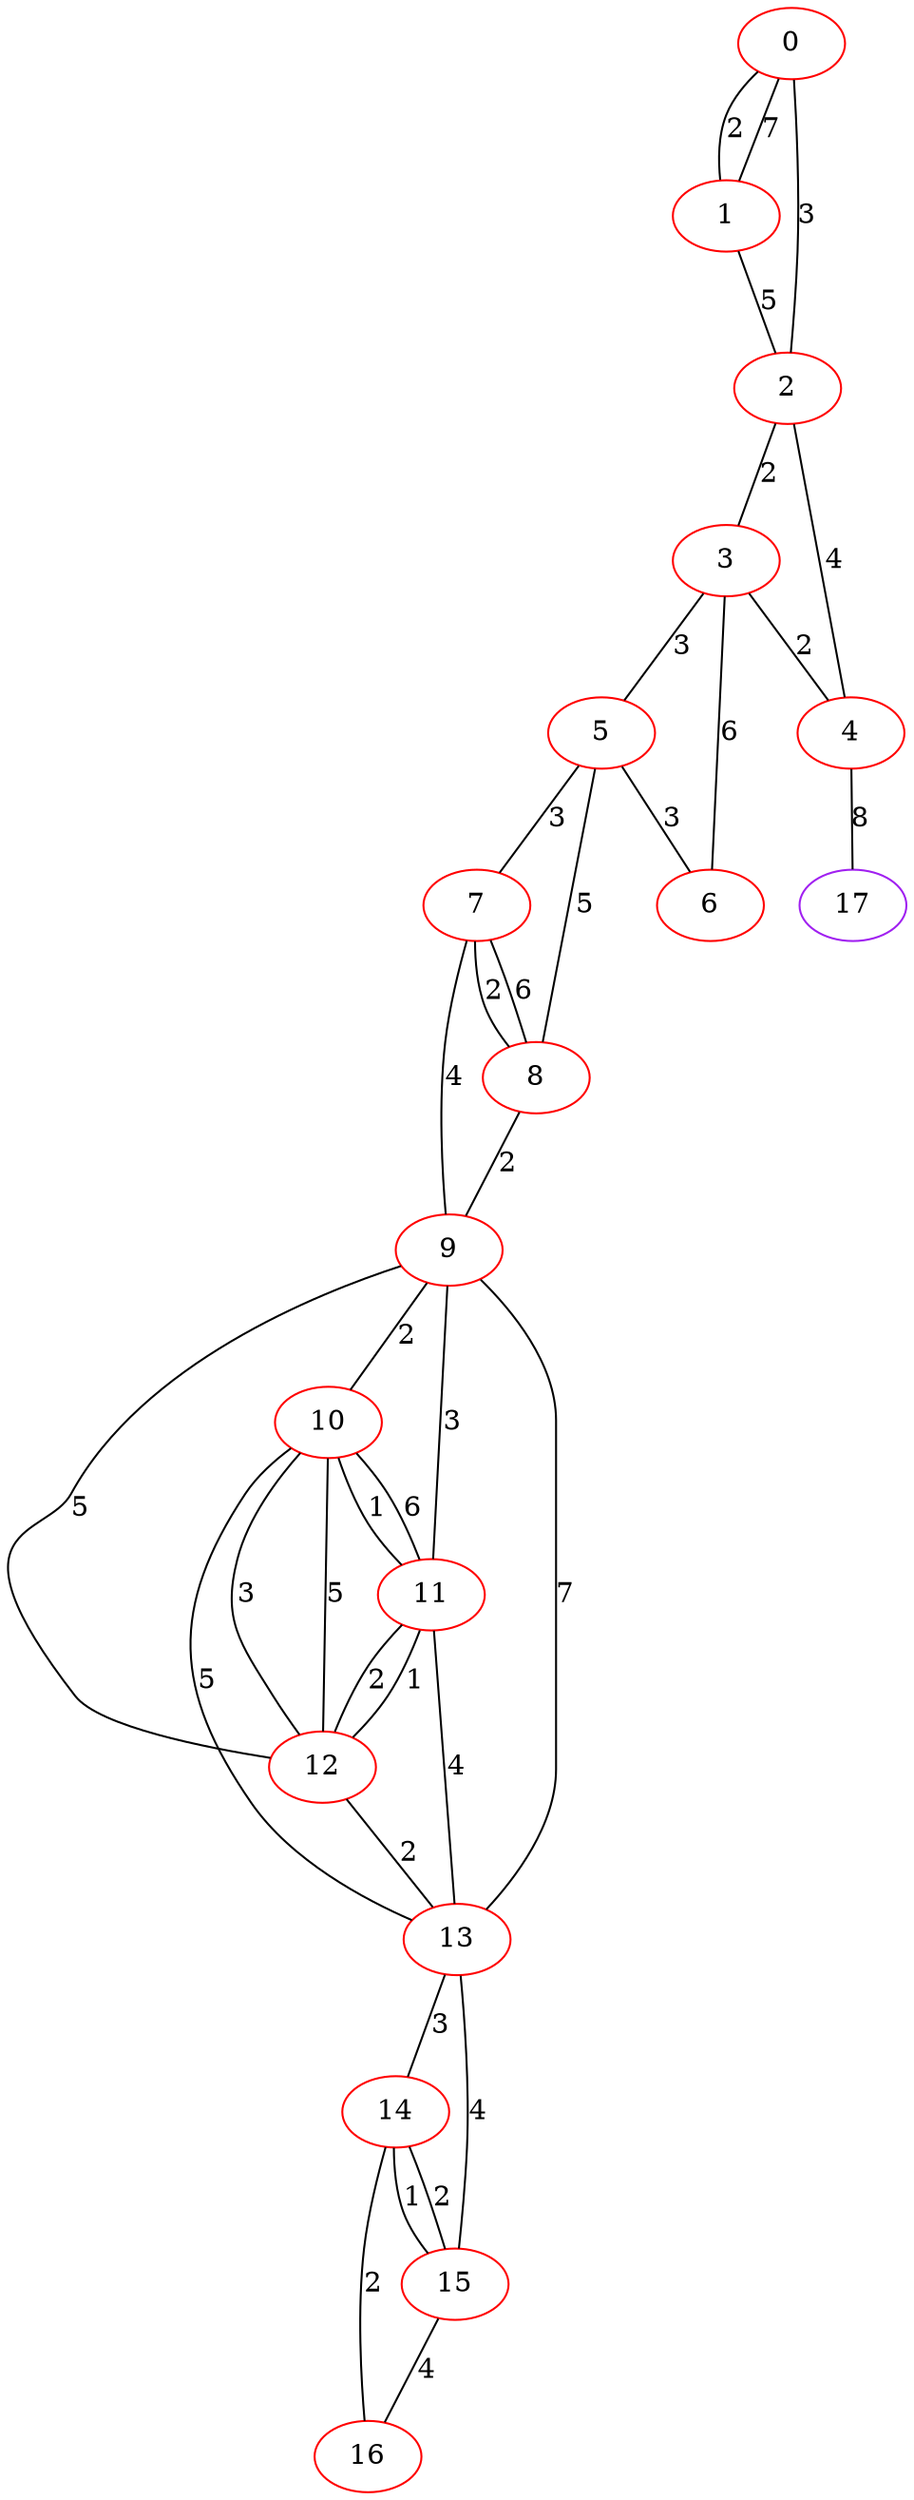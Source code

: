 graph "" {
0 [color=red, weight=1];
1 [color=red, weight=1];
2 [color=red, weight=1];
3 [color=red, weight=1];
4 [color=red, weight=1];
5 [color=red, weight=1];
6 [color=red, weight=1];
7 [color=red, weight=1];
8 [color=red, weight=1];
9 [color=red, weight=1];
10 [color=red, weight=1];
11 [color=red, weight=1];
12 [color=red, weight=1];
13 [color=red, weight=1];
14 [color=red, weight=1];
15 [color=red, weight=1];
16 [color=red, weight=1];
17 [color=purple, weight=4];
0 -- 1  [key=0, label=7];
0 -- 1  [key=1, label=2];
0 -- 2  [key=0, label=3];
1 -- 2  [key=0, label=5];
2 -- 3  [key=0, label=2];
2 -- 4  [key=0, label=4];
3 -- 4  [key=0, label=2];
3 -- 5  [key=0, label=3];
3 -- 6  [key=0, label=6];
4 -- 17  [key=0, label=8];
5 -- 8  [key=0, label=5];
5 -- 6  [key=0, label=3];
5 -- 7  [key=0, label=3];
7 -- 8  [key=0, label=2];
7 -- 8  [key=1, label=6];
7 -- 9  [key=0, label=4];
8 -- 9  [key=0, label=2];
9 -- 10  [key=0, label=2];
9 -- 11  [key=0, label=3];
9 -- 12  [key=0, label=5];
9 -- 13  [key=0, label=7];
10 -- 11  [key=0, label=1];
10 -- 11  [key=1, label=6];
10 -- 12  [key=0, label=3];
10 -- 12  [key=1, label=5];
10 -- 13  [key=0, label=5];
11 -- 12  [key=0, label=2];
11 -- 12  [key=1, label=1];
11 -- 13  [key=0, label=4];
12 -- 13  [key=0, label=2];
13 -- 14  [key=0, label=3];
13 -- 15  [key=0, label=4];
14 -- 16  [key=0, label=2];
14 -- 15  [key=0, label=1];
14 -- 15  [key=1, label=2];
15 -- 16  [key=0, label=4];
}

